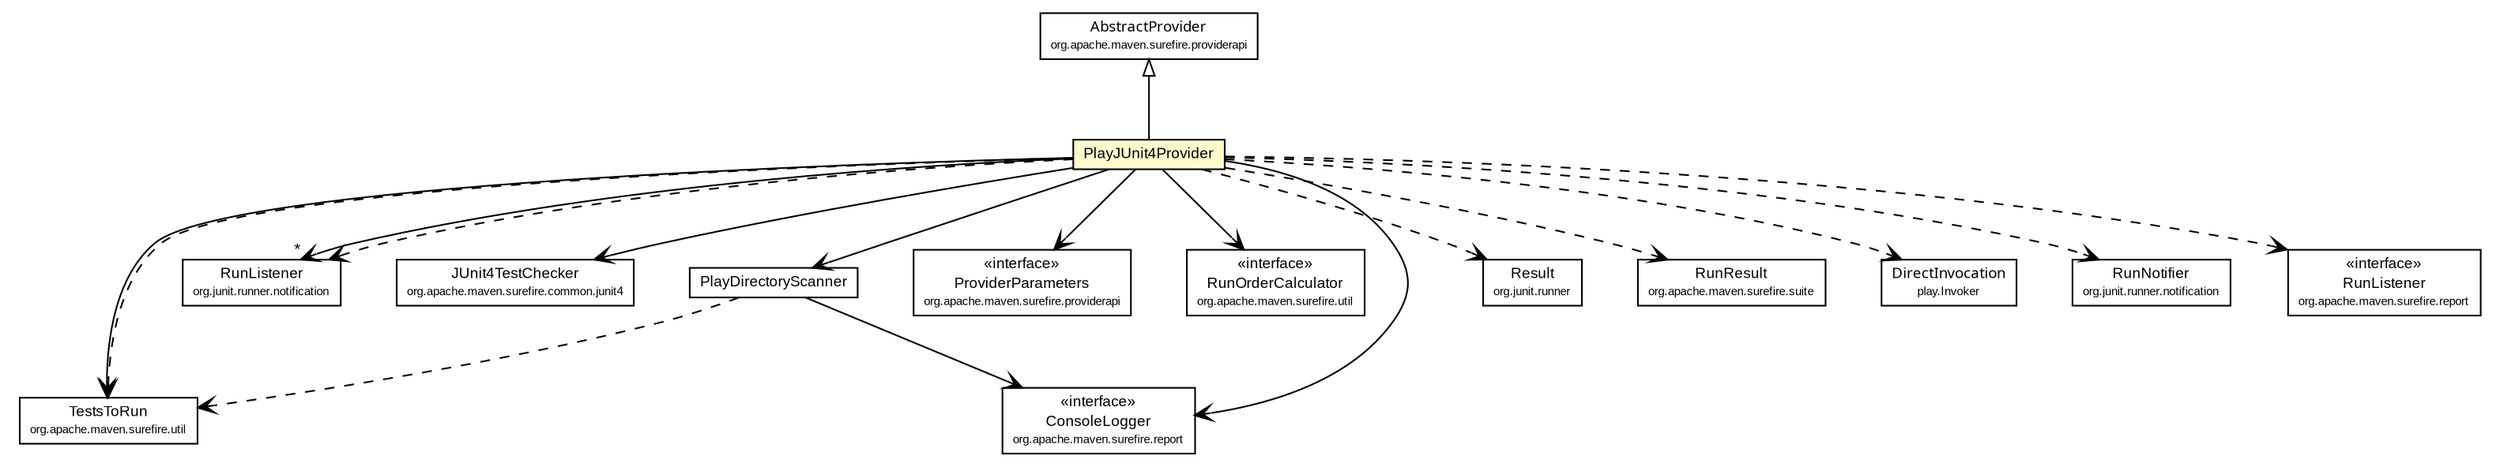 #!/usr/local/bin/dot
#
# Class diagram 
# Generated by UmlGraph version 4.6 (http://www.spinellis.gr/sw/umlgraph)
#

digraph G {
	edge [fontname="arial",fontsize=10,labelfontname="arial",labelfontsize=10];
	node [fontname="arial",fontsize=10,shape=plaintext];
	// com.google.code.play.surefire.junit4.PlayJUnit4Provider
	c36 [label=<<table border="0" cellborder="1" cellspacing="0" cellpadding="2" port="p" bgcolor="lemonChiffon" href="./PlayJUnit4Provider.html">
		<tr><td><table border="0" cellspacing="0" cellpadding="1">
			<tr><td> PlayJUnit4Provider </td></tr>
		</table></td></tr>
		</table>>, fontname="arial", fontcolor="black", fontsize=9.0];
	// com.google.code.play.surefire.junit4.PlayDirectoryScanner
	c37 [label=<<table border="0" cellborder="1" cellspacing="0" cellpadding="2" port="p" href="./PlayDirectoryScanner.html">
		<tr><td><table border="0" cellspacing="0" cellpadding="1">
			<tr><td> PlayDirectoryScanner </td></tr>
		</table></td></tr>
		</table>>, fontname="arial", fontcolor="black", fontsize=9.0];
	//com.google.code.play.surefire.junit4.PlayJUnit4Provider extends org.apache.maven.surefire.providerapi.AbstractProvider
	c40:p -> c36:p [dir=back,arrowtail=empty];
	// com.google.code.play.surefire.junit4.PlayJUnit4Provider NAVASSOC com.google.code.play.surefire.junit4.PlayDirectoryScanner
	c36:p -> c37:p [taillabel="", label="", headlabel="", fontname="arial", fontcolor="black", fontsize=10.0, color="black", arrowhead=open];
	// com.google.code.play.surefire.junit4.PlayJUnit4Provider NAVASSOC org.junit.runner.notification.RunListener
	c36:p -> c41:p [taillabel="", label="", headlabel="*", fontname="arial", fontcolor="black", fontsize=10.0, color="black", arrowhead=open];
	// com.google.code.play.surefire.junit4.PlayJUnit4Provider NAVASSOC org.apache.maven.surefire.common.junit4.JUnit4TestChecker
	c36:p -> c44:p [taillabel="", label="", headlabel="", fontname="arial", fontcolor="black", fontsize=10.0, color="black", arrowhead=open];
	// com.google.code.play.surefire.junit4.PlayJUnit4Provider NAVASSOC org.apache.maven.surefire.util.TestsToRun
	c36:p -> c45:p [taillabel="", label="", headlabel="", fontname="arial", fontcolor="black", fontsize=10.0, color="black", arrowhead=open];
	// com.google.code.play.surefire.junit4.PlayJUnit4Provider NAVASSOC org.apache.maven.surefire.providerapi.ProviderParameters
	c36:p -> c52:p [taillabel="", label="", headlabel="", fontname="arial", fontcolor="black", fontsize=10.0, color="black", arrowhead=open];
	// com.google.code.play.surefire.junit4.PlayJUnit4Provider NAVASSOC org.apache.maven.surefire.util.RunOrderCalculator
	c36:p -> c53:p [taillabel="", label="", headlabel="", fontname="arial", fontcolor="black", fontsize=10.0, color="black", arrowhead=open];
	// com.google.code.play.surefire.junit4.PlayJUnit4Provider NAVASSOC org.apache.maven.surefire.report.ConsoleLogger
	c36:p -> c54:p [taillabel="", label="", headlabel="", fontname="arial", fontcolor="black", fontsize=10.0, color="black", arrowhead=open];
	// com.google.code.play.surefire.junit4.PlayDirectoryScanner NAVASSOC org.apache.maven.surefire.report.ConsoleLogger
	c37:p -> c54:p [taillabel="", label="", headlabel="", fontname="arial", fontcolor="black", fontsize=10.0, color="black", arrowhead=open];
	// com.google.code.play.surefire.junit4.PlayJUnit4Provider DEPEND org.apache.maven.surefire.util.TestsToRun
	c36:p -> c45:p [taillabel="", label="", headlabel="", fontname="arial", fontcolor="black", fontsize=10.0, color="black", arrowhead=open, style=dashed];
	// com.google.code.play.surefire.junit4.PlayJUnit4Provider DEPEND org.junit.runner.Result
	c36:p -> c57:p [taillabel="", label="", headlabel="", fontname="arial", fontcolor="black", fontsize=10.0, color="black", arrowhead=open, style=dashed];
	// com.google.code.play.surefire.junit4.PlayJUnit4Provider DEPEND org.apache.maven.surefire.suite.RunResult
	c36:p -> c58:p [taillabel="", label="", headlabel="", fontname="arial", fontcolor="black", fontsize=10.0, color="black", arrowhead=open, style=dashed];
	// com.google.code.play.surefire.junit4.PlayJUnit4Provider DEPEND play.Invoker.DirectInvocation
	c36:p -> c59:p [taillabel="", label="", headlabel="", fontname="arial", fontcolor="black", fontsize=10.0, color="black", arrowhead=open, style=dashed];
	// com.google.code.play.surefire.junit4.PlayJUnit4Provider DEPEND org.junit.runner.notification.RunNotifier
	c36:p -> c60:p [taillabel="", label="", headlabel="", fontname="arial", fontcolor="black", fontsize=10.0, color="black", arrowhead=open, style=dashed];
	// com.google.code.play.surefire.junit4.PlayJUnit4Provider DEPEND org.junit.runner.notification.RunListener
	c36:p -> c41:p [taillabel="", label="", headlabel="", fontname="arial", fontcolor="black", fontsize=10.0, color="black", arrowhead=open, style=dashed];
	// com.google.code.play.surefire.junit4.PlayJUnit4Provider DEPEND org.apache.maven.surefire.report.RunListener
	c36:p -> c61:p [taillabel="", label="", headlabel="", fontname="arial", fontcolor="black", fontsize=10.0, color="black", arrowhead=open, style=dashed];
	// com.google.code.play.surefire.junit4.PlayDirectoryScanner DEPEND org.apache.maven.surefire.util.TestsToRun
	c37:p -> c45:p [taillabel="", label="", headlabel="", fontname="arial", fontcolor="black", fontsize=10.0, color="black", arrowhead=open, style=dashed];
	// org.junit.runner.Result
	c57 [label=<<table border="0" cellborder="1" cellspacing="0" cellpadding="2" port="p" href="http://java.sun.com/j2se/1.4.2/docs/api/org/junit/runner/Result.html">
		<tr><td><table border="0" cellspacing="0" cellpadding="1">
			<tr><td> Result </td></tr>
			<tr><td><font point-size="7.0"> org.junit.runner </font></td></tr>
		</table></td></tr>
		</table>>, fontname="arial", fontcolor="black", fontsize=9.0];
	// org.apache.maven.surefire.report.RunListener
	c61 [label=<<table border="0" cellborder="1" cellspacing="0" cellpadding="2" port="p" href="http://java.sun.com/j2se/1.4.2/docs/api/org/apache/maven/surefire/report/RunListener.html">
		<tr><td><table border="0" cellspacing="0" cellpadding="1">
			<tr><td> &laquo;interface&raquo; </td></tr>
			<tr><td> RunListener </td></tr>
			<tr><td><font point-size="7.0"> org.apache.maven.surefire.report </font></td></tr>
		</table></td></tr>
		</table>>, fontname="arial", fontcolor="black", fontsize=9.0];
	// org.apache.maven.surefire.providerapi.ProviderParameters
	c52 [label=<<table border="0" cellborder="1" cellspacing="0" cellpadding="2" port="p" href="http://java.sun.com/j2se/1.4.2/docs/api/org/apache/maven/surefire/providerapi/ProviderParameters.html">
		<tr><td><table border="0" cellspacing="0" cellpadding="1">
			<tr><td> &laquo;interface&raquo; </td></tr>
			<tr><td> ProviderParameters </td></tr>
			<tr><td><font point-size="7.0"> org.apache.maven.surefire.providerapi </font></td></tr>
		</table></td></tr>
		</table>>, fontname="arial", fontcolor="black", fontsize=9.0];
	// org.apache.maven.surefire.util.RunOrderCalculator
	c53 [label=<<table border="0" cellborder="1" cellspacing="0" cellpadding="2" port="p" href="http://java.sun.com/j2se/1.4.2/docs/api/org/apache/maven/surefire/util/RunOrderCalculator.html">
		<tr><td><table border="0" cellspacing="0" cellpadding="1">
			<tr><td> &laquo;interface&raquo; </td></tr>
			<tr><td> RunOrderCalculator </td></tr>
			<tr><td><font point-size="7.0"> org.apache.maven.surefire.util </font></td></tr>
		</table></td></tr>
		</table>>, fontname="arial", fontcolor="black", fontsize=9.0];
	// org.apache.maven.surefire.common.junit4.JUnit4TestChecker
	c44 [label=<<table border="0" cellborder="1" cellspacing="0" cellpadding="2" port="p" href="http://java.sun.com/j2se/1.4.2/docs/api/org/apache/maven/surefire/common/junit4/JUnit4TestChecker.html">
		<tr><td><table border="0" cellspacing="0" cellpadding="1">
			<tr><td> JUnit4TestChecker </td></tr>
			<tr><td><font point-size="7.0"> org.apache.maven.surefire.common.junit4 </font></td></tr>
		</table></td></tr>
		</table>>, fontname="arial", fontcolor="black", fontsize=9.0];
	// org.apache.maven.surefire.util.TestsToRun
	c45 [label=<<table border="0" cellborder="1" cellspacing="0" cellpadding="2" port="p" href="http://java.sun.com/j2se/1.4.2/docs/api/org/apache/maven/surefire/util/TestsToRun.html">
		<tr><td><table border="0" cellspacing="0" cellpadding="1">
			<tr><td> TestsToRun </td></tr>
			<tr><td><font point-size="7.0"> org.apache.maven.surefire.util </font></td></tr>
		</table></td></tr>
		</table>>, fontname="arial", fontcolor="black", fontsize=9.0];
	// org.apache.maven.surefire.report.ConsoleLogger
	c54 [label=<<table border="0" cellborder="1" cellspacing="0" cellpadding="2" port="p" href="http://java.sun.com/j2se/1.4.2/docs/api/org/apache/maven/surefire/report/ConsoleLogger.html">
		<tr><td><table border="0" cellspacing="0" cellpadding="1">
			<tr><td> &laquo;interface&raquo; </td></tr>
			<tr><td> ConsoleLogger </td></tr>
			<tr><td><font point-size="7.0"> org.apache.maven.surefire.report </font></td></tr>
		</table></td></tr>
		</table>>, fontname="arial", fontcolor="black", fontsize=9.0];
	// org.apache.maven.surefire.suite.RunResult
	c58 [label=<<table border="0" cellborder="1" cellspacing="0" cellpadding="2" port="p" href="http://java.sun.com/j2se/1.4.2/docs/api/org/apache/maven/surefire/suite/RunResult.html">
		<tr><td><table border="0" cellspacing="0" cellpadding="1">
			<tr><td> RunResult </td></tr>
			<tr><td><font point-size="7.0"> org.apache.maven.surefire.suite </font></td></tr>
		</table></td></tr>
		</table>>, fontname="arial", fontcolor="black", fontsize=9.0];
	// org.junit.runner.notification.RunListener
	c41 [label=<<table border="0" cellborder="1" cellspacing="0" cellpadding="2" port="p" href="http://java.sun.com/j2se/1.4.2/docs/api/org/junit/runner/notification/RunListener.html">
		<tr><td><table border="0" cellspacing="0" cellpadding="1">
			<tr><td> RunListener </td></tr>
			<tr><td><font point-size="7.0"> org.junit.runner.notification </font></td></tr>
		</table></td></tr>
		</table>>, fontname="arial", fontcolor="black", fontsize=9.0];
	// org.junit.runner.notification.RunNotifier
	c60 [label=<<table border="0" cellborder="1" cellspacing="0" cellpadding="2" port="p" href="http://java.sun.com/j2se/1.4.2/docs/api/org/junit/runner/notification/RunNotifier.html">
		<tr><td><table border="0" cellspacing="0" cellpadding="1">
			<tr><td> RunNotifier </td></tr>
			<tr><td><font point-size="7.0"> org.junit.runner.notification </font></td></tr>
		</table></td></tr>
		</table>>, fontname="arial", fontcolor="black", fontsize=9.0];
	// org.apache.maven.surefire.providerapi.AbstractProvider
	c40 [label=<<table border="0" cellborder="1" cellspacing="0" cellpadding="2" port="p" href="http://java.sun.com/j2se/1.4.2/docs/api/org/apache/maven/surefire/providerapi/AbstractProvider.html">
		<tr><td><table border="0" cellspacing="0" cellpadding="1">
			<tr><td><font face="ariali"> AbstractProvider </font></td></tr>
			<tr><td><font point-size="7.0"> org.apache.maven.surefire.providerapi </font></td></tr>
		</table></td></tr>
		</table>>, fontname="arial", fontcolor="black", fontsize=9.0];
	// play.Invoker.DirectInvocation
	c59 [label=<<table border="0" cellborder="1" cellspacing="0" cellpadding="2" port="p" href="http://java.sun.com/j2se/1.4.2/docs/api/play/Invoker/DirectInvocation.html">
		<tr><td><table border="0" cellspacing="0" cellpadding="1">
			<tr><td><font face="ariali"> DirectInvocation </font></td></tr>
			<tr><td><font point-size="7.0"> play.Invoker </font></td></tr>
		</table></td></tr>
		</table>>, fontname="arial", fontcolor="black", fontsize=9.0];
}

